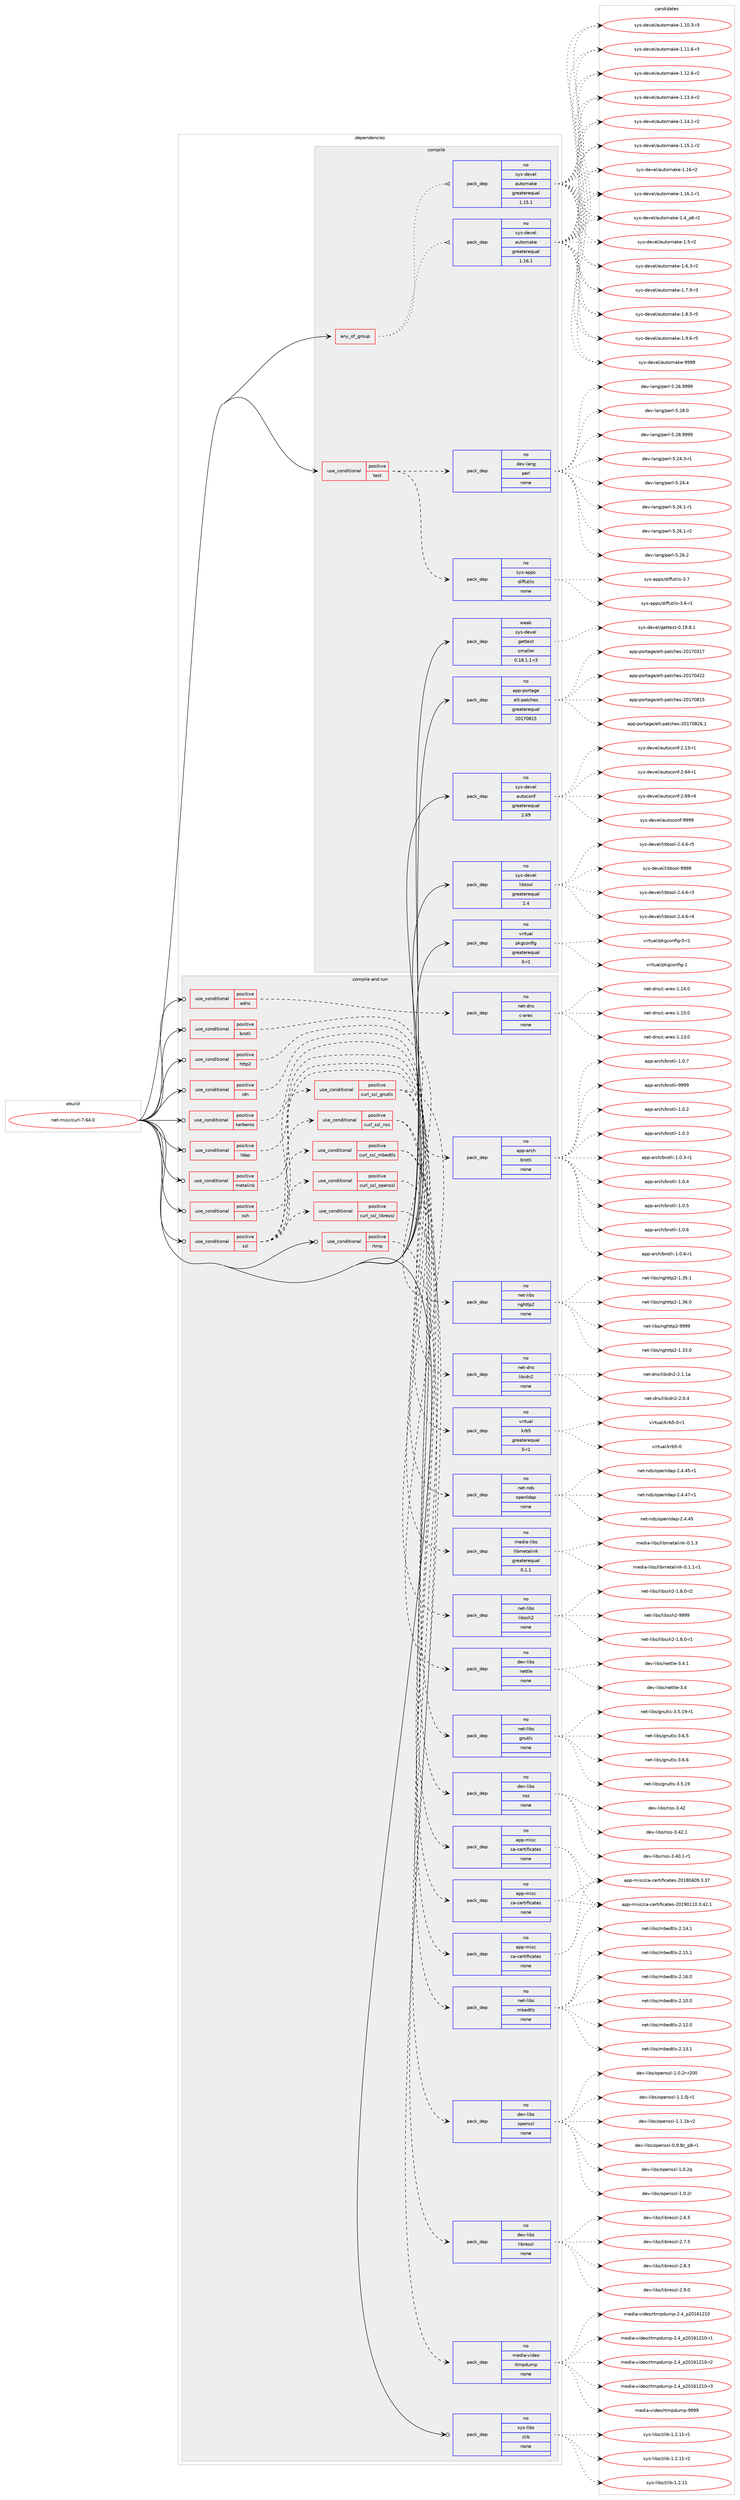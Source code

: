 digraph prolog {

# *************
# Graph options
# *************

newrank=true;
concentrate=true;
compound=true;
graph [rankdir=LR,fontname=Helvetica,fontsize=10,ranksep=1.5];#, ranksep=2.5, nodesep=0.2];
edge  [arrowhead=vee];
node  [fontname=Helvetica,fontsize=10];

# **********
# The ebuild
# **********

subgraph cluster_leftcol {
color=gray;
rank=same;
label=<<i>ebuild</i>>;
id [label="net-misc/curl-7.64.0", color=red, width=4, href="../net-misc/curl-7.64.0.svg"];
}

# ****************
# The dependencies
# ****************

subgraph cluster_midcol {
color=gray;
label=<<i>dependencies</i>>;
subgraph cluster_compile {
fillcolor="#eeeeee";
style=filled;
label=<<i>compile</i>>;
subgraph any26325 {
dependency1666870 [label=<<TABLE BORDER="0" CELLBORDER="1" CELLSPACING="0" CELLPADDING="4"><TR><TD CELLPADDING="10">any_of_group</TD></TR></TABLE>>, shape=none, color=red];subgraph pack1191701 {
dependency1666871 [label=<<TABLE BORDER="0" CELLBORDER="1" CELLSPACING="0" CELLPADDING="4" WIDTH="220"><TR><TD ROWSPAN="6" CELLPADDING="30">pack_dep</TD></TR><TR><TD WIDTH="110">no</TD></TR><TR><TD>sys-devel</TD></TR><TR><TD>automake</TD></TR><TR><TD>greaterequal</TD></TR><TR><TD>1.16.1</TD></TR></TABLE>>, shape=none, color=blue];
}
dependency1666870:e -> dependency1666871:w [weight=20,style="dotted",arrowhead="oinv"];
subgraph pack1191702 {
dependency1666872 [label=<<TABLE BORDER="0" CELLBORDER="1" CELLSPACING="0" CELLPADDING="4" WIDTH="220"><TR><TD ROWSPAN="6" CELLPADDING="30">pack_dep</TD></TR><TR><TD WIDTH="110">no</TD></TR><TR><TD>sys-devel</TD></TR><TR><TD>automake</TD></TR><TR><TD>greaterequal</TD></TR><TR><TD>1.15.1</TD></TR></TABLE>>, shape=none, color=blue];
}
dependency1666870:e -> dependency1666872:w [weight=20,style="dotted",arrowhead="oinv"];
}
id:e -> dependency1666870:w [weight=20,style="solid",arrowhead="vee"];
subgraph cond448056 {
dependency1666873 [label=<<TABLE BORDER="0" CELLBORDER="1" CELLSPACING="0" CELLPADDING="4"><TR><TD ROWSPAN="3" CELLPADDING="10">use_conditional</TD></TR><TR><TD>positive</TD></TR><TR><TD>test</TD></TR></TABLE>>, shape=none, color=red];
subgraph pack1191703 {
dependency1666874 [label=<<TABLE BORDER="0" CELLBORDER="1" CELLSPACING="0" CELLPADDING="4" WIDTH="220"><TR><TD ROWSPAN="6" CELLPADDING="30">pack_dep</TD></TR><TR><TD WIDTH="110">no</TD></TR><TR><TD>sys-apps</TD></TR><TR><TD>diffutils</TD></TR><TR><TD>none</TD></TR><TR><TD></TD></TR></TABLE>>, shape=none, color=blue];
}
dependency1666873:e -> dependency1666874:w [weight=20,style="dashed",arrowhead="vee"];
subgraph pack1191704 {
dependency1666875 [label=<<TABLE BORDER="0" CELLBORDER="1" CELLSPACING="0" CELLPADDING="4" WIDTH="220"><TR><TD ROWSPAN="6" CELLPADDING="30">pack_dep</TD></TR><TR><TD WIDTH="110">no</TD></TR><TR><TD>dev-lang</TD></TR><TR><TD>perl</TD></TR><TR><TD>none</TD></TR><TR><TD></TD></TR></TABLE>>, shape=none, color=blue];
}
dependency1666873:e -> dependency1666875:w [weight=20,style="dashed",arrowhead="vee"];
}
id:e -> dependency1666873:w [weight=20,style="solid",arrowhead="vee"];
subgraph pack1191705 {
dependency1666876 [label=<<TABLE BORDER="0" CELLBORDER="1" CELLSPACING="0" CELLPADDING="4" WIDTH="220"><TR><TD ROWSPAN="6" CELLPADDING="30">pack_dep</TD></TR><TR><TD WIDTH="110">no</TD></TR><TR><TD>app-portage</TD></TR><TR><TD>elt-patches</TD></TR><TR><TD>greaterequal</TD></TR><TR><TD>20170815</TD></TR></TABLE>>, shape=none, color=blue];
}
id:e -> dependency1666876:w [weight=20,style="solid",arrowhead="vee"];
subgraph pack1191706 {
dependency1666877 [label=<<TABLE BORDER="0" CELLBORDER="1" CELLSPACING="0" CELLPADDING="4" WIDTH="220"><TR><TD ROWSPAN="6" CELLPADDING="30">pack_dep</TD></TR><TR><TD WIDTH="110">no</TD></TR><TR><TD>sys-devel</TD></TR><TR><TD>autoconf</TD></TR><TR><TD>greaterequal</TD></TR><TR><TD>2.69</TD></TR></TABLE>>, shape=none, color=blue];
}
id:e -> dependency1666877:w [weight=20,style="solid",arrowhead="vee"];
subgraph pack1191707 {
dependency1666878 [label=<<TABLE BORDER="0" CELLBORDER="1" CELLSPACING="0" CELLPADDING="4" WIDTH="220"><TR><TD ROWSPAN="6" CELLPADDING="30">pack_dep</TD></TR><TR><TD WIDTH="110">no</TD></TR><TR><TD>sys-devel</TD></TR><TR><TD>libtool</TD></TR><TR><TD>greaterequal</TD></TR><TR><TD>2.4</TD></TR></TABLE>>, shape=none, color=blue];
}
id:e -> dependency1666878:w [weight=20,style="solid",arrowhead="vee"];
subgraph pack1191708 {
dependency1666879 [label=<<TABLE BORDER="0" CELLBORDER="1" CELLSPACING="0" CELLPADDING="4" WIDTH="220"><TR><TD ROWSPAN="6" CELLPADDING="30">pack_dep</TD></TR><TR><TD WIDTH="110">no</TD></TR><TR><TD>virtual</TD></TR><TR><TD>pkgconfig</TD></TR><TR><TD>greaterequal</TD></TR><TR><TD>0-r1</TD></TR></TABLE>>, shape=none, color=blue];
}
id:e -> dependency1666879:w [weight=20,style="solid",arrowhead="vee"];
subgraph pack1191709 {
dependency1666880 [label=<<TABLE BORDER="0" CELLBORDER="1" CELLSPACING="0" CELLPADDING="4" WIDTH="220"><TR><TD ROWSPAN="6" CELLPADDING="30">pack_dep</TD></TR><TR><TD WIDTH="110">weak</TD></TR><TR><TD>sys-devel</TD></TR><TR><TD>gettext</TD></TR><TR><TD>smaller</TD></TR><TR><TD>0.18.1.1-r3</TD></TR></TABLE>>, shape=none, color=blue];
}
id:e -> dependency1666880:w [weight=20,style="solid",arrowhead="vee"];
}
subgraph cluster_compileandrun {
fillcolor="#eeeeee";
style=filled;
label=<<i>compile and run</i>>;
subgraph cond448057 {
dependency1666881 [label=<<TABLE BORDER="0" CELLBORDER="1" CELLSPACING="0" CELLPADDING="4"><TR><TD ROWSPAN="3" CELLPADDING="10">use_conditional</TD></TR><TR><TD>positive</TD></TR><TR><TD>adns</TD></TR></TABLE>>, shape=none, color=red];
subgraph pack1191710 {
dependency1666882 [label=<<TABLE BORDER="0" CELLBORDER="1" CELLSPACING="0" CELLPADDING="4" WIDTH="220"><TR><TD ROWSPAN="6" CELLPADDING="30">pack_dep</TD></TR><TR><TD WIDTH="110">no</TD></TR><TR><TD>net-dns</TD></TR><TR><TD>c-ares</TD></TR><TR><TD>none</TD></TR><TR><TD></TD></TR></TABLE>>, shape=none, color=blue];
}
dependency1666881:e -> dependency1666882:w [weight=20,style="dashed",arrowhead="vee"];
}
id:e -> dependency1666881:w [weight=20,style="solid",arrowhead="odotvee"];
subgraph cond448058 {
dependency1666883 [label=<<TABLE BORDER="0" CELLBORDER="1" CELLSPACING="0" CELLPADDING="4"><TR><TD ROWSPAN="3" CELLPADDING="10">use_conditional</TD></TR><TR><TD>positive</TD></TR><TR><TD>brotli</TD></TR></TABLE>>, shape=none, color=red];
subgraph pack1191711 {
dependency1666884 [label=<<TABLE BORDER="0" CELLBORDER="1" CELLSPACING="0" CELLPADDING="4" WIDTH="220"><TR><TD ROWSPAN="6" CELLPADDING="30">pack_dep</TD></TR><TR><TD WIDTH="110">no</TD></TR><TR><TD>app-arch</TD></TR><TR><TD>brotli</TD></TR><TR><TD>none</TD></TR><TR><TD></TD></TR></TABLE>>, shape=none, color=blue];
}
dependency1666883:e -> dependency1666884:w [weight=20,style="dashed",arrowhead="vee"];
}
id:e -> dependency1666883:w [weight=20,style="solid",arrowhead="odotvee"];
subgraph cond448059 {
dependency1666885 [label=<<TABLE BORDER="0" CELLBORDER="1" CELLSPACING="0" CELLPADDING="4"><TR><TD ROWSPAN="3" CELLPADDING="10">use_conditional</TD></TR><TR><TD>positive</TD></TR><TR><TD>http2</TD></TR></TABLE>>, shape=none, color=red];
subgraph pack1191712 {
dependency1666886 [label=<<TABLE BORDER="0" CELLBORDER="1" CELLSPACING="0" CELLPADDING="4" WIDTH="220"><TR><TD ROWSPAN="6" CELLPADDING="30">pack_dep</TD></TR><TR><TD WIDTH="110">no</TD></TR><TR><TD>net-libs</TD></TR><TR><TD>nghttp2</TD></TR><TR><TD>none</TD></TR><TR><TD></TD></TR></TABLE>>, shape=none, color=blue];
}
dependency1666885:e -> dependency1666886:w [weight=20,style="dashed",arrowhead="vee"];
}
id:e -> dependency1666885:w [weight=20,style="solid",arrowhead="odotvee"];
subgraph cond448060 {
dependency1666887 [label=<<TABLE BORDER="0" CELLBORDER="1" CELLSPACING="0" CELLPADDING="4"><TR><TD ROWSPAN="3" CELLPADDING="10">use_conditional</TD></TR><TR><TD>positive</TD></TR><TR><TD>idn</TD></TR></TABLE>>, shape=none, color=red];
subgraph pack1191713 {
dependency1666888 [label=<<TABLE BORDER="0" CELLBORDER="1" CELLSPACING="0" CELLPADDING="4" WIDTH="220"><TR><TD ROWSPAN="6" CELLPADDING="30">pack_dep</TD></TR><TR><TD WIDTH="110">no</TD></TR><TR><TD>net-dns</TD></TR><TR><TD>libidn2</TD></TR><TR><TD>none</TD></TR><TR><TD></TD></TR></TABLE>>, shape=none, color=blue];
}
dependency1666887:e -> dependency1666888:w [weight=20,style="dashed",arrowhead="vee"];
}
id:e -> dependency1666887:w [weight=20,style="solid",arrowhead="odotvee"];
subgraph cond448061 {
dependency1666889 [label=<<TABLE BORDER="0" CELLBORDER="1" CELLSPACING="0" CELLPADDING="4"><TR><TD ROWSPAN="3" CELLPADDING="10">use_conditional</TD></TR><TR><TD>positive</TD></TR><TR><TD>kerberos</TD></TR></TABLE>>, shape=none, color=red];
subgraph pack1191714 {
dependency1666890 [label=<<TABLE BORDER="0" CELLBORDER="1" CELLSPACING="0" CELLPADDING="4" WIDTH="220"><TR><TD ROWSPAN="6" CELLPADDING="30">pack_dep</TD></TR><TR><TD WIDTH="110">no</TD></TR><TR><TD>virtual</TD></TR><TR><TD>krb5</TD></TR><TR><TD>greaterequal</TD></TR><TR><TD>0-r1</TD></TR></TABLE>>, shape=none, color=blue];
}
dependency1666889:e -> dependency1666890:w [weight=20,style="dashed",arrowhead="vee"];
}
id:e -> dependency1666889:w [weight=20,style="solid",arrowhead="odotvee"];
subgraph cond448062 {
dependency1666891 [label=<<TABLE BORDER="0" CELLBORDER="1" CELLSPACING="0" CELLPADDING="4"><TR><TD ROWSPAN="3" CELLPADDING="10">use_conditional</TD></TR><TR><TD>positive</TD></TR><TR><TD>ldap</TD></TR></TABLE>>, shape=none, color=red];
subgraph pack1191715 {
dependency1666892 [label=<<TABLE BORDER="0" CELLBORDER="1" CELLSPACING="0" CELLPADDING="4" WIDTH="220"><TR><TD ROWSPAN="6" CELLPADDING="30">pack_dep</TD></TR><TR><TD WIDTH="110">no</TD></TR><TR><TD>net-nds</TD></TR><TR><TD>openldap</TD></TR><TR><TD>none</TD></TR><TR><TD></TD></TR></TABLE>>, shape=none, color=blue];
}
dependency1666891:e -> dependency1666892:w [weight=20,style="dashed",arrowhead="vee"];
}
id:e -> dependency1666891:w [weight=20,style="solid",arrowhead="odotvee"];
subgraph cond448063 {
dependency1666893 [label=<<TABLE BORDER="0" CELLBORDER="1" CELLSPACING="0" CELLPADDING="4"><TR><TD ROWSPAN="3" CELLPADDING="10">use_conditional</TD></TR><TR><TD>positive</TD></TR><TR><TD>metalink</TD></TR></TABLE>>, shape=none, color=red];
subgraph pack1191716 {
dependency1666894 [label=<<TABLE BORDER="0" CELLBORDER="1" CELLSPACING="0" CELLPADDING="4" WIDTH="220"><TR><TD ROWSPAN="6" CELLPADDING="30">pack_dep</TD></TR><TR><TD WIDTH="110">no</TD></TR><TR><TD>media-libs</TD></TR><TR><TD>libmetalink</TD></TR><TR><TD>greaterequal</TD></TR><TR><TD>0.1.1</TD></TR></TABLE>>, shape=none, color=blue];
}
dependency1666893:e -> dependency1666894:w [weight=20,style="dashed",arrowhead="vee"];
}
id:e -> dependency1666893:w [weight=20,style="solid",arrowhead="odotvee"];
subgraph cond448064 {
dependency1666895 [label=<<TABLE BORDER="0" CELLBORDER="1" CELLSPACING="0" CELLPADDING="4"><TR><TD ROWSPAN="3" CELLPADDING="10">use_conditional</TD></TR><TR><TD>positive</TD></TR><TR><TD>rtmp</TD></TR></TABLE>>, shape=none, color=red];
subgraph pack1191717 {
dependency1666896 [label=<<TABLE BORDER="0" CELLBORDER="1" CELLSPACING="0" CELLPADDING="4" WIDTH="220"><TR><TD ROWSPAN="6" CELLPADDING="30">pack_dep</TD></TR><TR><TD WIDTH="110">no</TD></TR><TR><TD>media-video</TD></TR><TR><TD>rtmpdump</TD></TR><TR><TD>none</TD></TR><TR><TD></TD></TR></TABLE>>, shape=none, color=blue];
}
dependency1666895:e -> dependency1666896:w [weight=20,style="dashed",arrowhead="vee"];
}
id:e -> dependency1666895:w [weight=20,style="solid",arrowhead="odotvee"];
subgraph cond448065 {
dependency1666897 [label=<<TABLE BORDER="0" CELLBORDER="1" CELLSPACING="0" CELLPADDING="4"><TR><TD ROWSPAN="3" CELLPADDING="10">use_conditional</TD></TR><TR><TD>positive</TD></TR><TR><TD>ssh</TD></TR></TABLE>>, shape=none, color=red];
subgraph pack1191718 {
dependency1666898 [label=<<TABLE BORDER="0" CELLBORDER="1" CELLSPACING="0" CELLPADDING="4" WIDTH="220"><TR><TD ROWSPAN="6" CELLPADDING="30">pack_dep</TD></TR><TR><TD WIDTH="110">no</TD></TR><TR><TD>net-libs</TD></TR><TR><TD>libssh2</TD></TR><TR><TD>none</TD></TR><TR><TD></TD></TR></TABLE>>, shape=none, color=blue];
}
dependency1666897:e -> dependency1666898:w [weight=20,style="dashed",arrowhead="vee"];
}
id:e -> dependency1666897:w [weight=20,style="solid",arrowhead="odotvee"];
subgraph cond448066 {
dependency1666899 [label=<<TABLE BORDER="0" CELLBORDER="1" CELLSPACING="0" CELLPADDING="4"><TR><TD ROWSPAN="3" CELLPADDING="10">use_conditional</TD></TR><TR><TD>positive</TD></TR><TR><TD>ssl</TD></TR></TABLE>>, shape=none, color=red];
subgraph cond448067 {
dependency1666900 [label=<<TABLE BORDER="0" CELLBORDER="1" CELLSPACING="0" CELLPADDING="4"><TR><TD ROWSPAN="3" CELLPADDING="10">use_conditional</TD></TR><TR><TD>positive</TD></TR><TR><TD>curl_ssl_gnutls</TD></TR></TABLE>>, shape=none, color=red];
subgraph pack1191719 {
dependency1666901 [label=<<TABLE BORDER="0" CELLBORDER="1" CELLSPACING="0" CELLPADDING="4" WIDTH="220"><TR><TD ROWSPAN="6" CELLPADDING="30">pack_dep</TD></TR><TR><TD WIDTH="110">no</TD></TR><TR><TD>net-libs</TD></TR><TR><TD>gnutls</TD></TR><TR><TD>none</TD></TR><TR><TD></TD></TR></TABLE>>, shape=none, color=blue];
}
dependency1666900:e -> dependency1666901:w [weight=20,style="dashed",arrowhead="vee"];
subgraph pack1191720 {
dependency1666902 [label=<<TABLE BORDER="0" CELLBORDER="1" CELLSPACING="0" CELLPADDING="4" WIDTH="220"><TR><TD ROWSPAN="6" CELLPADDING="30">pack_dep</TD></TR><TR><TD WIDTH="110">no</TD></TR><TR><TD>dev-libs</TD></TR><TR><TD>nettle</TD></TR><TR><TD>none</TD></TR><TR><TD></TD></TR></TABLE>>, shape=none, color=blue];
}
dependency1666900:e -> dependency1666902:w [weight=20,style="dashed",arrowhead="vee"];
subgraph pack1191721 {
dependency1666903 [label=<<TABLE BORDER="0" CELLBORDER="1" CELLSPACING="0" CELLPADDING="4" WIDTH="220"><TR><TD ROWSPAN="6" CELLPADDING="30">pack_dep</TD></TR><TR><TD WIDTH="110">no</TD></TR><TR><TD>app-misc</TD></TR><TR><TD>ca-certificates</TD></TR><TR><TD>none</TD></TR><TR><TD></TD></TR></TABLE>>, shape=none, color=blue];
}
dependency1666900:e -> dependency1666903:w [weight=20,style="dashed",arrowhead="vee"];
}
dependency1666899:e -> dependency1666900:w [weight=20,style="dashed",arrowhead="vee"];
subgraph cond448068 {
dependency1666904 [label=<<TABLE BORDER="0" CELLBORDER="1" CELLSPACING="0" CELLPADDING="4"><TR><TD ROWSPAN="3" CELLPADDING="10">use_conditional</TD></TR><TR><TD>positive</TD></TR><TR><TD>curl_ssl_libressl</TD></TR></TABLE>>, shape=none, color=red];
subgraph pack1191722 {
dependency1666905 [label=<<TABLE BORDER="0" CELLBORDER="1" CELLSPACING="0" CELLPADDING="4" WIDTH="220"><TR><TD ROWSPAN="6" CELLPADDING="30">pack_dep</TD></TR><TR><TD WIDTH="110">no</TD></TR><TR><TD>dev-libs</TD></TR><TR><TD>libressl</TD></TR><TR><TD>none</TD></TR><TR><TD></TD></TR></TABLE>>, shape=none, color=blue];
}
dependency1666904:e -> dependency1666905:w [weight=20,style="dashed",arrowhead="vee"];
}
dependency1666899:e -> dependency1666904:w [weight=20,style="dashed",arrowhead="vee"];
subgraph cond448069 {
dependency1666906 [label=<<TABLE BORDER="0" CELLBORDER="1" CELLSPACING="0" CELLPADDING="4"><TR><TD ROWSPAN="3" CELLPADDING="10">use_conditional</TD></TR><TR><TD>positive</TD></TR><TR><TD>curl_ssl_mbedtls</TD></TR></TABLE>>, shape=none, color=red];
subgraph pack1191723 {
dependency1666907 [label=<<TABLE BORDER="0" CELLBORDER="1" CELLSPACING="0" CELLPADDING="4" WIDTH="220"><TR><TD ROWSPAN="6" CELLPADDING="30">pack_dep</TD></TR><TR><TD WIDTH="110">no</TD></TR><TR><TD>net-libs</TD></TR><TR><TD>mbedtls</TD></TR><TR><TD>none</TD></TR><TR><TD></TD></TR></TABLE>>, shape=none, color=blue];
}
dependency1666906:e -> dependency1666907:w [weight=20,style="dashed",arrowhead="vee"];
subgraph pack1191724 {
dependency1666908 [label=<<TABLE BORDER="0" CELLBORDER="1" CELLSPACING="0" CELLPADDING="4" WIDTH="220"><TR><TD ROWSPAN="6" CELLPADDING="30">pack_dep</TD></TR><TR><TD WIDTH="110">no</TD></TR><TR><TD>app-misc</TD></TR><TR><TD>ca-certificates</TD></TR><TR><TD>none</TD></TR><TR><TD></TD></TR></TABLE>>, shape=none, color=blue];
}
dependency1666906:e -> dependency1666908:w [weight=20,style="dashed",arrowhead="vee"];
}
dependency1666899:e -> dependency1666906:w [weight=20,style="dashed",arrowhead="vee"];
subgraph cond448070 {
dependency1666909 [label=<<TABLE BORDER="0" CELLBORDER="1" CELLSPACING="0" CELLPADDING="4"><TR><TD ROWSPAN="3" CELLPADDING="10">use_conditional</TD></TR><TR><TD>positive</TD></TR><TR><TD>curl_ssl_openssl</TD></TR></TABLE>>, shape=none, color=red];
subgraph pack1191725 {
dependency1666910 [label=<<TABLE BORDER="0" CELLBORDER="1" CELLSPACING="0" CELLPADDING="4" WIDTH="220"><TR><TD ROWSPAN="6" CELLPADDING="30">pack_dep</TD></TR><TR><TD WIDTH="110">no</TD></TR><TR><TD>dev-libs</TD></TR><TR><TD>openssl</TD></TR><TR><TD>none</TD></TR><TR><TD></TD></TR></TABLE>>, shape=none, color=blue];
}
dependency1666909:e -> dependency1666910:w [weight=20,style="dashed",arrowhead="vee"];
}
dependency1666899:e -> dependency1666909:w [weight=20,style="dashed",arrowhead="vee"];
subgraph cond448071 {
dependency1666911 [label=<<TABLE BORDER="0" CELLBORDER="1" CELLSPACING="0" CELLPADDING="4"><TR><TD ROWSPAN="3" CELLPADDING="10">use_conditional</TD></TR><TR><TD>positive</TD></TR><TR><TD>curl_ssl_nss</TD></TR></TABLE>>, shape=none, color=red];
subgraph pack1191726 {
dependency1666912 [label=<<TABLE BORDER="0" CELLBORDER="1" CELLSPACING="0" CELLPADDING="4" WIDTH="220"><TR><TD ROWSPAN="6" CELLPADDING="30">pack_dep</TD></TR><TR><TD WIDTH="110">no</TD></TR><TR><TD>dev-libs</TD></TR><TR><TD>nss</TD></TR><TR><TD>none</TD></TR><TR><TD></TD></TR></TABLE>>, shape=none, color=blue];
}
dependency1666911:e -> dependency1666912:w [weight=20,style="dashed",arrowhead="vee"];
subgraph pack1191727 {
dependency1666913 [label=<<TABLE BORDER="0" CELLBORDER="1" CELLSPACING="0" CELLPADDING="4" WIDTH="220"><TR><TD ROWSPAN="6" CELLPADDING="30">pack_dep</TD></TR><TR><TD WIDTH="110">no</TD></TR><TR><TD>app-misc</TD></TR><TR><TD>ca-certificates</TD></TR><TR><TD>none</TD></TR><TR><TD></TD></TR></TABLE>>, shape=none, color=blue];
}
dependency1666911:e -> dependency1666913:w [weight=20,style="dashed",arrowhead="vee"];
}
dependency1666899:e -> dependency1666911:w [weight=20,style="dashed",arrowhead="vee"];
}
id:e -> dependency1666899:w [weight=20,style="solid",arrowhead="odotvee"];
subgraph pack1191728 {
dependency1666914 [label=<<TABLE BORDER="0" CELLBORDER="1" CELLSPACING="0" CELLPADDING="4" WIDTH="220"><TR><TD ROWSPAN="6" CELLPADDING="30">pack_dep</TD></TR><TR><TD WIDTH="110">no</TD></TR><TR><TD>sys-libs</TD></TR><TR><TD>zlib</TD></TR><TR><TD>none</TD></TR><TR><TD></TD></TR></TABLE>>, shape=none, color=blue];
}
id:e -> dependency1666914:w [weight=20,style="solid",arrowhead="odotvee"];
}
subgraph cluster_run {
fillcolor="#eeeeee";
style=filled;
label=<<i>run</i>>;
}
}

# **************
# The candidates
# **************

subgraph cluster_choices {
rank=same;
color=gray;
label=<<i>candidates</i>>;

subgraph choice1191701 {
color=black;
nodesep=1;
choice11512111545100101118101108479711711611110997107101454946494846514511451 [label="sys-devel/automake-1.10.3-r3", color=red, width=4,href="../sys-devel/automake-1.10.3-r3.svg"];
choice11512111545100101118101108479711711611110997107101454946494946544511451 [label="sys-devel/automake-1.11.6-r3", color=red, width=4,href="../sys-devel/automake-1.11.6-r3.svg"];
choice11512111545100101118101108479711711611110997107101454946495046544511450 [label="sys-devel/automake-1.12.6-r2", color=red, width=4,href="../sys-devel/automake-1.12.6-r2.svg"];
choice11512111545100101118101108479711711611110997107101454946495146524511450 [label="sys-devel/automake-1.13.4-r2", color=red, width=4,href="../sys-devel/automake-1.13.4-r2.svg"];
choice11512111545100101118101108479711711611110997107101454946495246494511450 [label="sys-devel/automake-1.14.1-r2", color=red, width=4,href="../sys-devel/automake-1.14.1-r2.svg"];
choice11512111545100101118101108479711711611110997107101454946495346494511450 [label="sys-devel/automake-1.15.1-r2", color=red, width=4,href="../sys-devel/automake-1.15.1-r2.svg"];
choice1151211154510010111810110847971171161111099710710145494649544511450 [label="sys-devel/automake-1.16-r2", color=red, width=4,href="../sys-devel/automake-1.16-r2.svg"];
choice11512111545100101118101108479711711611110997107101454946495446494511449 [label="sys-devel/automake-1.16.1-r1", color=red, width=4,href="../sys-devel/automake-1.16.1-r1.svg"];
choice115121115451001011181011084797117116111109971071014549465295112544511450 [label="sys-devel/automake-1.4_p6-r2", color=red, width=4,href="../sys-devel/automake-1.4_p6-r2.svg"];
choice11512111545100101118101108479711711611110997107101454946534511450 [label="sys-devel/automake-1.5-r2", color=red, width=4,href="../sys-devel/automake-1.5-r2.svg"];
choice115121115451001011181011084797117116111109971071014549465446514511450 [label="sys-devel/automake-1.6.3-r2", color=red, width=4,href="../sys-devel/automake-1.6.3-r2.svg"];
choice115121115451001011181011084797117116111109971071014549465546574511451 [label="sys-devel/automake-1.7.9-r3", color=red, width=4,href="../sys-devel/automake-1.7.9-r3.svg"];
choice115121115451001011181011084797117116111109971071014549465646534511453 [label="sys-devel/automake-1.8.5-r5", color=red, width=4,href="../sys-devel/automake-1.8.5-r5.svg"];
choice115121115451001011181011084797117116111109971071014549465746544511453 [label="sys-devel/automake-1.9.6-r5", color=red, width=4,href="../sys-devel/automake-1.9.6-r5.svg"];
choice115121115451001011181011084797117116111109971071014557575757 [label="sys-devel/automake-9999", color=red, width=4,href="../sys-devel/automake-9999.svg"];
dependency1666871:e -> choice11512111545100101118101108479711711611110997107101454946494846514511451:w [style=dotted,weight="100"];
dependency1666871:e -> choice11512111545100101118101108479711711611110997107101454946494946544511451:w [style=dotted,weight="100"];
dependency1666871:e -> choice11512111545100101118101108479711711611110997107101454946495046544511450:w [style=dotted,weight="100"];
dependency1666871:e -> choice11512111545100101118101108479711711611110997107101454946495146524511450:w [style=dotted,weight="100"];
dependency1666871:e -> choice11512111545100101118101108479711711611110997107101454946495246494511450:w [style=dotted,weight="100"];
dependency1666871:e -> choice11512111545100101118101108479711711611110997107101454946495346494511450:w [style=dotted,weight="100"];
dependency1666871:e -> choice1151211154510010111810110847971171161111099710710145494649544511450:w [style=dotted,weight="100"];
dependency1666871:e -> choice11512111545100101118101108479711711611110997107101454946495446494511449:w [style=dotted,weight="100"];
dependency1666871:e -> choice115121115451001011181011084797117116111109971071014549465295112544511450:w [style=dotted,weight="100"];
dependency1666871:e -> choice11512111545100101118101108479711711611110997107101454946534511450:w [style=dotted,weight="100"];
dependency1666871:e -> choice115121115451001011181011084797117116111109971071014549465446514511450:w [style=dotted,weight="100"];
dependency1666871:e -> choice115121115451001011181011084797117116111109971071014549465546574511451:w [style=dotted,weight="100"];
dependency1666871:e -> choice115121115451001011181011084797117116111109971071014549465646534511453:w [style=dotted,weight="100"];
dependency1666871:e -> choice115121115451001011181011084797117116111109971071014549465746544511453:w [style=dotted,weight="100"];
dependency1666871:e -> choice115121115451001011181011084797117116111109971071014557575757:w [style=dotted,weight="100"];
}
subgraph choice1191702 {
color=black;
nodesep=1;
choice11512111545100101118101108479711711611110997107101454946494846514511451 [label="sys-devel/automake-1.10.3-r3", color=red, width=4,href="../sys-devel/automake-1.10.3-r3.svg"];
choice11512111545100101118101108479711711611110997107101454946494946544511451 [label="sys-devel/automake-1.11.6-r3", color=red, width=4,href="../sys-devel/automake-1.11.6-r3.svg"];
choice11512111545100101118101108479711711611110997107101454946495046544511450 [label="sys-devel/automake-1.12.6-r2", color=red, width=4,href="../sys-devel/automake-1.12.6-r2.svg"];
choice11512111545100101118101108479711711611110997107101454946495146524511450 [label="sys-devel/automake-1.13.4-r2", color=red, width=4,href="../sys-devel/automake-1.13.4-r2.svg"];
choice11512111545100101118101108479711711611110997107101454946495246494511450 [label="sys-devel/automake-1.14.1-r2", color=red, width=4,href="../sys-devel/automake-1.14.1-r2.svg"];
choice11512111545100101118101108479711711611110997107101454946495346494511450 [label="sys-devel/automake-1.15.1-r2", color=red, width=4,href="../sys-devel/automake-1.15.1-r2.svg"];
choice1151211154510010111810110847971171161111099710710145494649544511450 [label="sys-devel/automake-1.16-r2", color=red, width=4,href="../sys-devel/automake-1.16-r2.svg"];
choice11512111545100101118101108479711711611110997107101454946495446494511449 [label="sys-devel/automake-1.16.1-r1", color=red, width=4,href="../sys-devel/automake-1.16.1-r1.svg"];
choice115121115451001011181011084797117116111109971071014549465295112544511450 [label="sys-devel/automake-1.4_p6-r2", color=red, width=4,href="../sys-devel/automake-1.4_p6-r2.svg"];
choice11512111545100101118101108479711711611110997107101454946534511450 [label="sys-devel/automake-1.5-r2", color=red, width=4,href="../sys-devel/automake-1.5-r2.svg"];
choice115121115451001011181011084797117116111109971071014549465446514511450 [label="sys-devel/automake-1.6.3-r2", color=red, width=4,href="../sys-devel/automake-1.6.3-r2.svg"];
choice115121115451001011181011084797117116111109971071014549465546574511451 [label="sys-devel/automake-1.7.9-r3", color=red, width=4,href="../sys-devel/automake-1.7.9-r3.svg"];
choice115121115451001011181011084797117116111109971071014549465646534511453 [label="sys-devel/automake-1.8.5-r5", color=red, width=4,href="../sys-devel/automake-1.8.5-r5.svg"];
choice115121115451001011181011084797117116111109971071014549465746544511453 [label="sys-devel/automake-1.9.6-r5", color=red, width=4,href="../sys-devel/automake-1.9.6-r5.svg"];
choice115121115451001011181011084797117116111109971071014557575757 [label="sys-devel/automake-9999", color=red, width=4,href="../sys-devel/automake-9999.svg"];
dependency1666872:e -> choice11512111545100101118101108479711711611110997107101454946494846514511451:w [style=dotted,weight="100"];
dependency1666872:e -> choice11512111545100101118101108479711711611110997107101454946494946544511451:w [style=dotted,weight="100"];
dependency1666872:e -> choice11512111545100101118101108479711711611110997107101454946495046544511450:w [style=dotted,weight="100"];
dependency1666872:e -> choice11512111545100101118101108479711711611110997107101454946495146524511450:w [style=dotted,weight="100"];
dependency1666872:e -> choice11512111545100101118101108479711711611110997107101454946495246494511450:w [style=dotted,weight="100"];
dependency1666872:e -> choice11512111545100101118101108479711711611110997107101454946495346494511450:w [style=dotted,weight="100"];
dependency1666872:e -> choice1151211154510010111810110847971171161111099710710145494649544511450:w [style=dotted,weight="100"];
dependency1666872:e -> choice11512111545100101118101108479711711611110997107101454946495446494511449:w [style=dotted,weight="100"];
dependency1666872:e -> choice115121115451001011181011084797117116111109971071014549465295112544511450:w [style=dotted,weight="100"];
dependency1666872:e -> choice11512111545100101118101108479711711611110997107101454946534511450:w [style=dotted,weight="100"];
dependency1666872:e -> choice115121115451001011181011084797117116111109971071014549465446514511450:w [style=dotted,weight="100"];
dependency1666872:e -> choice115121115451001011181011084797117116111109971071014549465546574511451:w [style=dotted,weight="100"];
dependency1666872:e -> choice115121115451001011181011084797117116111109971071014549465646534511453:w [style=dotted,weight="100"];
dependency1666872:e -> choice115121115451001011181011084797117116111109971071014549465746544511453:w [style=dotted,weight="100"];
dependency1666872:e -> choice115121115451001011181011084797117116111109971071014557575757:w [style=dotted,weight="100"];
}
subgraph choice1191703 {
color=black;
nodesep=1;
choice115121115459711211211547100105102102117116105108115455146544511449 [label="sys-apps/diffutils-3.6-r1", color=red, width=4,href="../sys-apps/diffutils-3.6-r1.svg"];
choice11512111545971121121154710010510210211711610510811545514655 [label="sys-apps/diffutils-3.7", color=red, width=4,href="../sys-apps/diffutils-3.7.svg"];
dependency1666874:e -> choice115121115459711211211547100105102102117116105108115455146544511449:w [style=dotted,weight="100"];
dependency1666874:e -> choice11512111545971121121154710010510210211711610510811545514655:w [style=dotted,weight="100"];
}
subgraph choice1191704 {
color=black;
nodesep=1;
choice100101118451089711010347112101114108455346505246514511449 [label="dev-lang/perl-5.24.3-r1", color=red, width=4,href="../dev-lang/perl-5.24.3-r1.svg"];
choice10010111845108971101034711210111410845534650524652 [label="dev-lang/perl-5.24.4", color=red, width=4,href="../dev-lang/perl-5.24.4.svg"];
choice100101118451089711010347112101114108455346505446494511449 [label="dev-lang/perl-5.26.1-r1", color=red, width=4,href="../dev-lang/perl-5.26.1-r1.svg"];
choice100101118451089711010347112101114108455346505446494511450 [label="dev-lang/perl-5.26.1-r2", color=red, width=4,href="../dev-lang/perl-5.26.1-r2.svg"];
choice10010111845108971101034711210111410845534650544650 [label="dev-lang/perl-5.26.2", color=red, width=4,href="../dev-lang/perl-5.26.2.svg"];
choice10010111845108971101034711210111410845534650544657575757 [label="dev-lang/perl-5.26.9999", color=red, width=4,href="../dev-lang/perl-5.26.9999.svg"];
choice10010111845108971101034711210111410845534650564648 [label="dev-lang/perl-5.28.0", color=red, width=4,href="../dev-lang/perl-5.28.0.svg"];
choice10010111845108971101034711210111410845534650564657575757 [label="dev-lang/perl-5.28.9999", color=red, width=4,href="../dev-lang/perl-5.28.9999.svg"];
dependency1666875:e -> choice100101118451089711010347112101114108455346505246514511449:w [style=dotted,weight="100"];
dependency1666875:e -> choice10010111845108971101034711210111410845534650524652:w [style=dotted,weight="100"];
dependency1666875:e -> choice100101118451089711010347112101114108455346505446494511449:w [style=dotted,weight="100"];
dependency1666875:e -> choice100101118451089711010347112101114108455346505446494511450:w [style=dotted,weight="100"];
dependency1666875:e -> choice10010111845108971101034711210111410845534650544650:w [style=dotted,weight="100"];
dependency1666875:e -> choice10010111845108971101034711210111410845534650544657575757:w [style=dotted,weight="100"];
dependency1666875:e -> choice10010111845108971101034711210111410845534650564648:w [style=dotted,weight="100"];
dependency1666875:e -> choice10010111845108971101034711210111410845534650564657575757:w [style=dotted,weight="100"];
}
subgraph choice1191705 {
color=black;
nodesep=1;
choice97112112451121111141169710310147101108116451129711699104101115455048495548514955 [label="app-portage/elt-patches-20170317", color=red, width=4,href="../app-portage/elt-patches-20170317.svg"];
choice97112112451121111141169710310147101108116451129711699104101115455048495548525050 [label="app-portage/elt-patches-20170422", color=red, width=4,href="../app-portage/elt-patches-20170422.svg"];
choice97112112451121111141169710310147101108116451129711699104101115455048495548564953 [label="app-portage/elt-patches-20170815", color=red, width=4,href="../app-portage/elt-patches-20170815.svg"];
choice971121124511211111411697103101471011081164511297116991041011154550484955485650544649 [label="app-portage/elt-patches-20170826.1", color=red, width=4,href="../app-portage/elt-patches-20170826.1.svg"];
dependency1666876:e -> choice97112112451121111141169710310147101108116451129711699104101115455048495548514955:w [style=dotted,weight="100"];
dependency1666876:e -> choice97112112451121111141169710310147101108116451129711699104101115455048495548525050:w [style=dotted,weight="100"];
dependency1666876:e -> choice97112112451121111141169710310147101108116451129711699104101115455048495548564953:w [style=dotted,weight="100"];
dependency1666876:e -> choice971121124511211111411697103101471011081164511297116991041011154550484955485650544649:w [style=dotted,weight="100"];
}
subgraph choice1191706 {
color=black;
nodesep=1;
choice1151211154510010111810110847971171161119911111010245504649514511449 [label="sys-devel/autoconf-2.13-r1", color=red, width=4,href="../sys-devel/autoconf-2.13-r1.svg"];
choice1151211154510010111810110847971171161119911111010245504654524511449 [label="sys-devel/autoconf-2.64-r1", color=red, width=4,href="../sys-devel/autoconf-2.64-r1.svg"];
choice1151211154510010111810110847971171161119911111010245504654574511452 [label="sys-devel/autoconf-2.69-r4", color=red, width=4,href="../sys-devel/autoconf-2.69-r4.svg"];
choice115121115451001011181011084797117116111991111101024557575757 [label="sys-devel/autoconf-9999", color=red, width=4,href="../sys-devel/autoconf-9999.svg"];
dependency1666877:e -> choice1151211154510010111810110847971171161119911111010245504649514511449:w [style=dotted,weight="100"];
dependency1666877:e -> choice1151211154510010111810110847971171161119911111010245504654524511449:w [style=dotted,weight="100"];
dependency1666877:e -> choice1151211154510010111810110847971171161119911111010245504654574511452:w [style=dotted,weight="100"];
dependency1666877:e -> choice115121115451001011181011084797117116111991111101024557575757:w [style=dotted,weight="100"];
}
subgraph choice1191707 {
color=black;
nodesep=1;
choice1151211154510010111810110847108105981161111111084550465246544511451 [label="sys-devel/libtool-2.4.6-r3", color=red, width=4,href="../sys-devel/libtool-2.4.6-r3.svg"];
choice1151211154510010111810110847108105981161111111084550465246544511452 [label="sys-devel/libtool-2.4.6-r4", color=red, width=4,href="../sys-devel/libtool-2.4.6-r4.svg"];
choice1151211154510010111810110847108105981161111111084550465246544511453 [label="sys-devel/libtool-2.4.6-r5", color=red, width=4,href="../sys-devel/libtool-2.4.6-r5.svg"];
choice1151211154510010111810110847108105981161111111084557575757 [label="sys-devel/libtool-9999", color=red, width=4,href="../sys-devel/libtool-9999.svg"];
dependency1666878:e -> choice1151211154510010111810110847108105981161111111084550465246544511451:w [style=dotted,weight="100"];
dependency1666878:e -> choice1151211154510010111810110847108105981161111111084550465246544511452:w [style=dotted,weight="100"];
dependency1666878:e -> choice1151211154510010111810110847108105981161111111084550465246544511453:w [style=dotted,weight="100"];
dependency1666878:e -> choice1151211154510010111810110847108105981161111111084557575757:w [style=dotted,weight="100"];
}
subgraph choice1191708 {
color=black;
nodesep=1;
choice11810511411611797108471121071039911111010210510345484511449 [label="virtual/pkgconfig-0-r1", color=red, width=4,href="../virtual/pkgconfig-0-r1.svg"];
choice1181051141161179710847112107103991111101021051034549 [label="virtual/pkgconfig-1", color=red, width=4,href="../virtual/pkgconfig-1.svg"];
dependency1666879:e -> choice11810511411611797108471121071039911111010210510345484511449:w [style=dotted,weight="100"];
dependency1666879:e -> choice1181051141161179710847112107103991111101021051034549:w [style=dotted,weight="100"];
}
subgraph choice1191709 {
color=black;
nodesep=1;
choice1151211154510010111810110847103101116116101120116454846495746564649 [label="sys-devel/gettext-0.19.8.1", color=red, width=4,href="../sys-devel/gettext-0.19.8.1.svg"];
dependency1666880:e -> choice1151211154510010111810110847103101116116101120116454846495746564649:w [style=dotted,weight="100"];
}
subgraph choice1191710 {
color=black;
nodesep=1;
choice110101116451001101154799459711410111545494649514648 [label="net-dns/c-ares-1.13.0", color=red, width=4,href="../net-dns/c-ares-1.13.0.svg"];
choice110101116451001101154799459711410111545494649524648 [label="net-dns/c-ares-1.14.0", color=red, width=4,href="../net-dns/c-ares-1.14.0.svg"];
choice110101116451001101154799459711410111545494649534648 [label="net-dns/c-ares-1.15.0", color=red, width=4,href="../net-dns/c-ares-1.15.0.svg"];
dependency1666882:e -> choice110101116451001101154799459711410111545494649514648:w [style=dotted,weight="100"];
dependency1666882:e -> choice110101116451001101154799459711410111545494649524648:w [style=dotted,weight="100"];
dependency1666882:e -> choice110101116451001101154799459711410111545494649534648:w [style=dotted,weight="100"];
}
subgraph choice1191711 {
color=black;
nodesep=1;
choice971121124597114991044798114111116108105454946484650 [label="app-arch/brotli-1.0.2", color=red, width=4,href="../app-arch/brotli-1.0.2.svg"];
choice971121124597114991044798114111116108105454946484651 [label="app-arch/brotli-1.0.3", color=red, width=4,href="../app-arch/brotli-1.0.3.svg"];
choice9711211245971149910447981141111161081054549464846514511449 [label="app-arch/brotli-1.0.3-r1", color=red, width=4,href="../app-arch/brotli-1.0.3-r1.svg"];
choice971121124597114991044798114111116108105454946484652 [label="app-arch/brotli-1.0.4", color=red, width=4,href="../app-arch/brotli-1.0.4.svg"];
choice971121124597114991044798114111116108105454946484653 [label="app-arch/brotli-1.0.5", color=red, width=4,href="../app-arch/brotli-1.0.5.svg"];
choice971121124597114991044798114111116108105454946484654 [label="app-arch/brotli-1.0.6", color=red, width=4,href="../app-arch/brotli-1.0.6.svg"];
choice9711211245971149910447981141111161081054549464846544511449 [label="app-arch/brotli-1.0.6-r1", color=red, width=4,href="../app-arch/brotli-1.0.6-r1.svg"];
choice971121124597114991044798114111116108105454946484655 [label="app-arch/brotli-1.0.7", color=red, width=4,href="../app-arch/brotli-1.0.7.svg"];
choice9711211245971149910447981141111161081054557575757 [label="app-arch/brotli-9999", color=red, width=4,href="../app-arch/brotli-9999.svg"];
dependency1666884:e -> choice971121124597114991044798114111116108105454946484650:w [style=dotted,weight="100"];
dependency1666884:e -> choice971121124597114991044798114111116108105454946484651:w [style=dotted,weight="100"];
dependency1666884:e -> choice9711211245971149910447981141111161081054549464846514511449:w [style=dotted,weight="100"];
dependency1666884:e -> choice971121124597114991044798114111116108105454946484652:w [style=dotted,weight="100"];
dependency1666884:e -> choice971121124597114991044798114111116108105454946484653:w [style=dotted,weight="100"];
dependency1666884:e -> choice971121124597114991044798114111116108105454946484654:w [style=dotted,weight="100"];
dependency1666884:e -> choice9711211245971149910447981141111161081054549464846544511449:w [style=dotted,weight="100"];
dependency1666884:e -> choice971121124597114991044798114111116108105454946484655:w [style=dotted,weight="100"];
dependency1666884:e -> choice9711211245971149910447981141111161081054557575757:w [style=dotted,weight="100"];
}
subgraph choice1191712 {
color=black;
nodesep=1;
choice1101011164510810598115471101031041161161125045494651514648 [label="net-libs/nghttp2-1.33.0", color=red, width=4,href="../net-libs/nghttp2-1.33.0.svg"];
choice1101011164510810598115471101031041161161125045494651534649 [label="net-libs/nghttp2-1.35.1", color=red, width=4,href="../net-libs/nghttp2-1.35.1.svg"];
choice1101011164510810598115471101031041161161125045494651544648 [label="net-libs/nghttp2-1.36.0", color=red, width=4,href="../net-libs/nghttp2-1.36.0.svg"];
choice110101116451081059811547110103104116116112504557575757 [label="net-libs/nghttp2-9999", color=red, width=4,href="../net-libs/nghttp2-9999.svg"];
dependency1666886:e -> choice1101011164510810598115471101031041161161125045494651514648:w [style=dotted,weight="100"];
dependency1666886:e -> choice1101011164510810598115471101031041161161125045494651534649:w [style=dotted,weight="100"];
dependency1666886:e -> choice1101011164510810598115471101031041161161125045494651544648:w [style=dotted,weight="100"];
dependency1666886:e -> choice110101116451081059811547110103104116116112504557575757:w [style=dotted,weight="100"];
}
subgraph choice1191713 {
color=black;
nodesep=1;
choice11010111645100110115471081059810510011050455046484652 [label="net-dns/libidn2-2.0.4", color=red, width=4,href="../net-dns/libidn2-2.0.4.svg"];
choice1101011164510011011547108105981051001105045504649464997 [label="net-dns/libidn2-2.1.1a", color=red, width=4,href="../net-dns/libidn2-2.1.1a.svg"];
dependency1666888:e -> choice11010111645100110115471081059810510011050455046484652:w [style=dotted,weight="100"];
dependency1666888:e -> choice1101011164510011011547108105981051001105045504649464997:w [style=dotted,weight="100"];
}
subgraph choice1191714 {
color=black;
nodesep=1;
choice118105114116117971084710711498534548 [label="virtual/krb5-0", color=red, width=4,href="../virtual/krb5-0.svg"];
choice1181051141161179710847107114985345484511449 [label="virtual/krb5-0-r1", color=red, width=4,href="../virtual/krb5-0-r1.svg"];
dependency1666890:e -> choice118105114116117971084710711498534548:w [style=dotted,weight="100"];
dependency1666890:e -> choice1181051141161179710847107114985345484511449:w [style=dotted,weight="100"];
}
subgraph choice1191715 {
color=black;
nodesep=1;
choice11010111645110100115471111121011101081009711245504652465253 [label="net-nds/openldap-2.4.45", color=red, width=4,href="../net-nds/openldap-2.4.45.svg"];
choice110101116451101001154711111210111010810097112455046524652534511449 [label="net-nds/openldap-2.4.45-r1", color=red, width=4,href="../net-nds/openldap-2.4.45-r1.svg"];
choice110101116451101001154711111210111010810097112455046524652554511449 [label="net-nds/openldap-2.4.47-r1", color=red, width=4,href="../net-nds/openldap-2.4.47-r1.svg"];
dependency1666892:e -> choice11010111645110100115471111121011101081009711245504652465253:w [style=dotted,weight="100"];
dependency1666892:e -> choice110101116451101001154711111210111010810097112455046524652534511449:w [style=dotted,weight="100"];
dependency1666892:e -> choice110101116451101001154711111210111010810097112455046524652554511449:w [style=dotted,weight="100"];
}
subgraph choice1191716 {
color=black;
nodesep=1;
choice1091011001059745108105981154710810598109101116971081051101074548464946494511449 [label="media-libs/libmetalink-0.1.1-r1", color=red, width=4,href="../media-libs/libmetalink-0.1.1-r1.svg"];
choice109101100105974510810598115471081059810910111697108105110107454846494651 [label="media-libs/libmetalink-0.1.3", color=red, width=4,href="../media-libs/libmetalink-0.1.3.svg"];
dependency1666894:e -> choice1091011001059745108105981154710810598109101116971081051101074548464946494511449:w [style=dotted,weight="100"];
dependency1666894:e -> choice109101100105974510810598115471081059810910111697108105110107454846494651:w [style=dotted,weight="100"];
}
subgraph choice1191717 {
color=black;
nodesep=1;
choice10910110010597451181051001011114711411610911210011710911245504652951125048495449504948 [label="media-video/rtmpdump-2.4_p20161210", color=red, width=4,href="../media-video/rtmpdump-2.4_p20161210.svg"];
choice109101100105974511810510010111147114116109112100117109112455046529511250484954495049484511449 [label="media-video/rtmpdump-2.4_p20161210-r1", color=red, width=4,href="../media-video/rtmpdump-2.4_p20161210-r1.svg"];
choice109101100105974511810510010111147114116109112100117109112455046529511250484954495049484511450 [label="media-video/rtmpdump-2.4_p20161210-r2", color=red, width=4,href="../media-video/rtmpdump-2.4_p20161210-r2.svg"];
choice109101100105974511810510010111147114116109112100117109112455046529511250484954495049484511451 [label="media-video/rtmpdump-2.4_p20161210-r3", color=red, width=4,href="../media-video/rtmpdump-2.4_p20161210-r3.svg"];
choice1091011001059745118105100101111471141161091121001171091124557575757 [label="media-video/rtmpdump-9999", color=red, width=4,href="../media-video/rtmpdump-9999.svg"];
dependency1666896:e -> choice10910110010597451181051001011114711411610911210011710911245504652951125048495449504948:w [style=dotted,weight="100"];
dependency1666896:e -> choice109101100105974511810510010111147114116109112100117109112455046529511250484954495049484511449:w [style=dotted,weight="100"];
dependency1666896:e -> choice109101100105974511810510010111147114116109112100117109112455046529511250484954495049484511450:w [style=dotted,weight="100"];
dependency1666896:e -> choice109101100105974511810510010111147114116109112100117109112455046529511250484954495049484511451:w [style=dotted,weight="100"];
dependency1666896:e -> choice1091011001059745118105100101111471141161091121001171091124557575757:w [style=dotted,weight="100"];
}
subgraph choice1191718 {
color=black;
nodesep=1;
choice11010111645108105981154710810598115115104504549465646484511449 [label="net-libs/libssh2-1.8.0-r1", color=red, width=4,href="../net-libs/libssh2-1.8.0-r1.svg"];
choice11010111645108105981154710810598115115104504549465646484511450 [label="net-libs/libssh2-1.8.0-r2", color=red, width=4,href="../net-libs/libssh2-1.8.0-r2.svg"];
choice11010111645108105981154710810598115115104504557575757 [label="net-libs/libssh2-9999", color=red, width=4,href="../net-libs/libssh2-9999.svg"];
dependency1666898:e -> choice11010111645108105981154710810598115115104504549465646484511449:w [style=dotted,weight="100"];
dependency1666898:e -> choice11010111645108105981154710810598115115104504549465646484511450:w [style=dotted,weight="100"];
dependency1666898:e -> choice11010111645108105981154710810598115115104504557575757:w [style=dotted,weight="100"];
}
subgraph choice1191719 {
color=black;
nodesep=1;
choice11010111645108105981154710311011711610811545514653464957 [label="net-libs/gnutls-3.5.19", color=red, width=4,href="../net-libs/gnutls-3.5.19.svg"];
choice110101116451081059811547103110117116108115455146534649574511449 [label="net-libs/gnutls-3.5.19-r1", color=red, width=4,href="../net-libs/gnutls-3.5.19-r1.svg"];
choice110101116451081059811547103110117116108115455146544653 [label="net-libs/gnutls-3.6.5", color=red, width=4,href="../net-libs/gnutls-3.6.5.svg"];
choice110101116451081059811547103110117116108115455146544654 [label="net-libs/gnutls-3.6.6", color=red, width=4,href="../net-libs/gnutls-3.6.6.svg"];
dependency1666901:e -> choice11010111645108105981154710311011711610811545514653464957:w [style=dotted,weight="100"];
dependency1666901:e -> choice110101116451081059811547103110117116108115455146534649574511449:w [style=dotted,weight="100"];
dependency1666901:e -> choice110101116451081059811547103110117116108115455146544653:w [style=dotted,weight="100"];
dependency1666901:e -> choice110101116451081059811547103110117116108115455146544654:w [style=dotted,weight="100"];
}
subgraph choice1191720 {
color=black;
nodesep=1;
choice10010111845108105981154711010111611610810145514652 [label="dev-libs/nettle-3.4", color=red, width=4,href="../dev-libs/nettle-3.4.svg"];
choice100101118451081059811547110101116116108101455146524649 [label="dev-libs/nettle-3.4.1", color=red, width=4,href="../dev-libs/nettle-3.4.1.svg"];
dependency1666902:e -> choice10010111845108105981154711010111611610810145514652:w [style=dotted,weight="100"];
dependency1666902:e -> choice100101118451081059811547110101116116108101455146524649:w [style=dotted,weight="100"];
}
subgraph choice1191721 {
color=black;
nodesep=1;
choice971121124510910511599479997459910111411610510210599971161011154550484956485248574651465155 [label="app-misc/ca-certificates-20180409.3.37", color=red, width=4,href="../app-misc/ca-certificates-20180409.3.37.svg"];
choice9711211245109105115994799974599101114116105102105999711610111545504849574849494846514652504649 [label="app-misc/ca-certificates-20190110.3.42.1", color=red, width=4,href="../app-misc/ca-certificates-20190110.3.42.1.svg"];
dependency1666903:e -> choice971121124510910511599479997459910111411610510210599971161011154550484956485248574651465155:w [style=dotted,weight="100"];
dependency1666903:e -> choice9711211245109105115994799974599101114116105102105999711610111545504849574849494846514652504649:w [style=dotted,weight="100"];
}
subgraph choice1191722 {
color=black;
nodesep=1;
choice10010111845108105981154710810598114101115115108455046544653 [label="dev-libs/libressl-2.6.5", color=red, width=4,href="../dev-libs/libressl-2.6.5.svg"];
choice10010111845108105981154710810598114101115115108455046554653 [label="dev-libs/libressl-2.7.5", color=red, width=4,href="../dev-libs/libressl-2.7.5.svg"];
choice10010111845108105981154710810598114101115115108455046564651 [label="dev-libs/libressl-2.8.3", color=red, width=4,href="../dev-libs/libressl-2.8.3.svg"];
choice10010111845108105981154710810598114101115115108455046574648 [label="dev-libs/libressl-2.9.0", color=red, width=4,href="../dev-libs/libressl-2.9.0.svg"];
dependency1666905:e -> choice10010111845108105981154710810598114101115115108455046544653:w [style=dotted,weight="100"];
dependency1666905:e -> choice10010111845108105981154710810598114101115115108455046554653:w [style=dotted,weight="100"];
dependency1666905:e -> choice10010111845108105981154710810598114101115115108455046564651:w [style=dotted,weight="100"];
dependency1666905:e -> choice10010111845108105981154710810598114101115115108455046574648:w [style=dotted,weight="100"];
}
subgraph choice1191723 {
color=black;
nodesep=1;
choice1101011164510810598115471099810110011610811545504649484648 [label="net-libs/mbedtls-2.10.0", color=red, width=4,href="../net-libs/mbedtls-2.10.0.svg"];
choice1101011164510810598115471099810110011610811545504649504648 [label="net-libs/mbedtls-2.12.0", color=red, width=4,href="../net-libs/mbedtls-2.12.0.svg"];
choice1101011164510810598115471099810110011610811545504649514649 [label="net-libs/mbedtls-2.13.1", color=red, width=4,href="../net-libs/mbedtls-2.13.1.svg"];
choice1101011164510810598115471099810110011610811545504649524649 [label="net-libs/mbedtls-2.14.1", color=red, width=4,href="../net-libs/mbedtls-2.14.1.svg"];
choice1101011164510810598115471099810110011610811545504649534649 [label="net-libs/mbedtls-2.15.1", color=red, width=4,href="../net-libs/mbedtls-2.15.1.svg"];
choice1101011164510810598115471099810110011610811545504649544648 [label="net-libs/mbedtls-2.16.0", color=red, width=4,href="../net-libs/mbedtls-2.16.0.svg"];
dependency1666907:e -> choice1101011164510810598115471099810110011610811545504649484648:w [style=dotted,weight="100"];
dependency1666907:e -> choice1101011164510810598115471099810110011610811545504649504648:w [style=dotted,weight="100"];
dependency1666907:e -> choice1101011164510810598115471099810110011610811545504649514649:w [style=dotted,weight="100"];
dependency1666907:e -> choice1101011164510810598115471099810110011610811545504649524649:w [style=dotted,weight="100"];
dependency1666907:e -> choice1101011164510810598115471099810110011610811545504649534649:w [style=dotted,weight="100"];
dependency1666907:e -> choice1101011164510810598115471099810110011610811545504649544648:w [style=dotted,weight="100"];
}
subgraph choice1191724 {
color=black;
nodesep=1;
choice971121124510910511599479997459910111411610510210599971161011154550484956485248574651465155 [label="app-misc/ca-certificates-20180409.3.37", color=red, width=4,href="../app-misc/ca-certificates-20180409.3.37.svg"];
choice9711211245109105115994799974599101114116105102105999711610111545504849574849494846514652504649 [label="app-misc/ca-certificates-20190110.3.42.1", color=red, width=4,href="../app-misc/ca-certificates-20190110.3.42.1.svg"];
dependency1666908:e -> choice971121124510910511599479997459910111411610510210599971161011154550484956485248574651465155:w [style=dotted,weight="100"];
dependency1666908:e -> choice9711211245109105115994799974599101114116105102105999711610111545504849574849494846514652504649:w [style=dotted,weight="100"];
}
subgraph choice1191725 {
color=black;
nodesep=1;
choice10010111845108105981154711111210111011511510845484657465612295112564511449 [label="dev-libs/openssl-0.9.8z_p8-r1", color=red, width=4,href="../dev-libs/openssl-0.9.8z_p8-r1.svg"];
choice100101118451081059811547111112101110115115108454946484650113 [label="dev-libs/openssl-1.0.2q", color=red, width=4,href="../dev-libs/openssl-1.0.2q.svg"];
choice100101118451081059811547111112101110115115108454946484650114 [label="dev-libs/openssl-1.0.2r", color=red, width=4,href="../dev-libs/openssl-1.0.2r.svg"];
choice10010111845108105981154711111210111011511510845494648465011445114504848 [label="dev-libs/openssl-1.0.2r-r200", color=red, width=4,href="../dev-libs/openssl-1.0.2r-r200.svg"];
choice1001011184510810598115471111121011101151151084549464946481064511449 [label="dev-libs/openssl-1.1.0j-r1", color=red, width=4,href="../dev-libs/openssl-1.1.0j-r1.svg"];
choice100101118451081059811547111112101110115115108454946494649984511450 [label="dev-libs/openssl-1.1.1b-r2", color=red, width=4,href="../dev-libs/openssl-1.1.1b-r2.svg"];
dependency1666910:e -> choice10010111845108105981154711111210111011511510845484657465612295112564511449:w [style=dotted,weight="100"];
dependency1666910:e -> choice100101118451081059811547111112101110115115108454946484650113:w [style=dotted,weight="100"];
dependency1666910:e -> choice100101118451081059811547111112101110115115108454946484650114:w [style=dotted,weight="100"];
dependency1666910:e -> choice10010111845108105981154711111210111011511510845494648465011445114504848:w [style=dotted,weight="100"];
dependency1666910:e -> choice1001011184510810598115471111121011101151151084549464946481064511449:w [style=dotted,weight="100"];
dependency1666910:e -> choice100101118451081059811547111112101110115115108454946494649984511450:w [style=dotted,weight="100"];
}
subgraph choice1191726 {
color=black;
nodesep=1;
choice100101118451081059811547110115115455146524846494511449 [label="dev-libs/nss-3.40.1-r1", color=red, width=4,href="../dev-libs/nss-3.40.1-r1.svg"];
choice1001011184510810598115471101151154551465250 [label="dev-libs/nss-3.42", color=red, width=4,href="../dev-libs/nss-3.42.svg"];
choice10010111845108105981154711011511545514652504649 [label="dev-libs/nss-3.42.1", color=red, width=4,href="../dev-libs/nss-3.42.1.svg"];
dependency1666912:e -> choice100101118451081059811547110115115455146524846494511449:w [style=dotted,weight="100"];
dependency1666912:e -> choice1001011184510810598115471101151154551465250:w [style=dotted,weight="100"];
dependency1666912:e -> choice10010111845108105981154711011511545514652504649:w [style=dotted,weight="100"];
}
subgraph choice1191727 {
color=black;
nodesep=1;
choice971121124510910511599479997459910111411610510210599971161011154550484956485248574651465155 [label="app-misc/ca-certificates-20180409.3.37", color=red, width=4,href="../app-misc/ca-certificates-20180409.3.37.svg"];
choice9711211245109105115994799974599101114116105102105999711610111545504849574849494846514652504649 [label="app-misc/ca-certificates-20190110.3.42.1", color=red, width=4,href="../app-misc/ca-certificates-20190110.3.42.1.svg"];
dependency1666913:e -> choice971121124510910511599479997459910111411610510210599971161011154550484956485248574651465155:w [style=dotted,weight="100"];
dependency1666913:e -> choice9711211245109105115994799974599101114116105102105999711610111545504849574849494846514652504649:w [style=dotted,weight="100"];
}
subgraph choice1191728 {
color=black;
nodesep=1;
choice1151211154510810598115471221081059845494650464949 [label="sys-libs/zlib-1.2.11", color=red, width=4,href="../sys-libs/zlib-1.2.11.svg"];
choice11512111545108105981154712210810598454946504649494511449 [label="sys-libs/zlib-1.2.11-r1", color=red, width=4,href="../sys-libs/zlib-1.2.11-r1.svg"];
choice11512111545108105981154712210810598454946504649494511450 [label="sys-libs/zlib-1.2.11-r2", color=red, width=4,href="../sys-libs/zlib-1.2.11-r2.svg"];
dependency1666914:e -> choice1151211154510810598115471221081059845494650464949:w [style=dotted,weight="100"];
dependency1666914:e -> choice11512111545108105981154712210810598454946504649494511449:w [style=dotted,weight="100"];
dependency1666914:e -> choice11512111545108105981154712210810598454946504649494511450:w [style=dotted,weight="100"];
}
}

}
